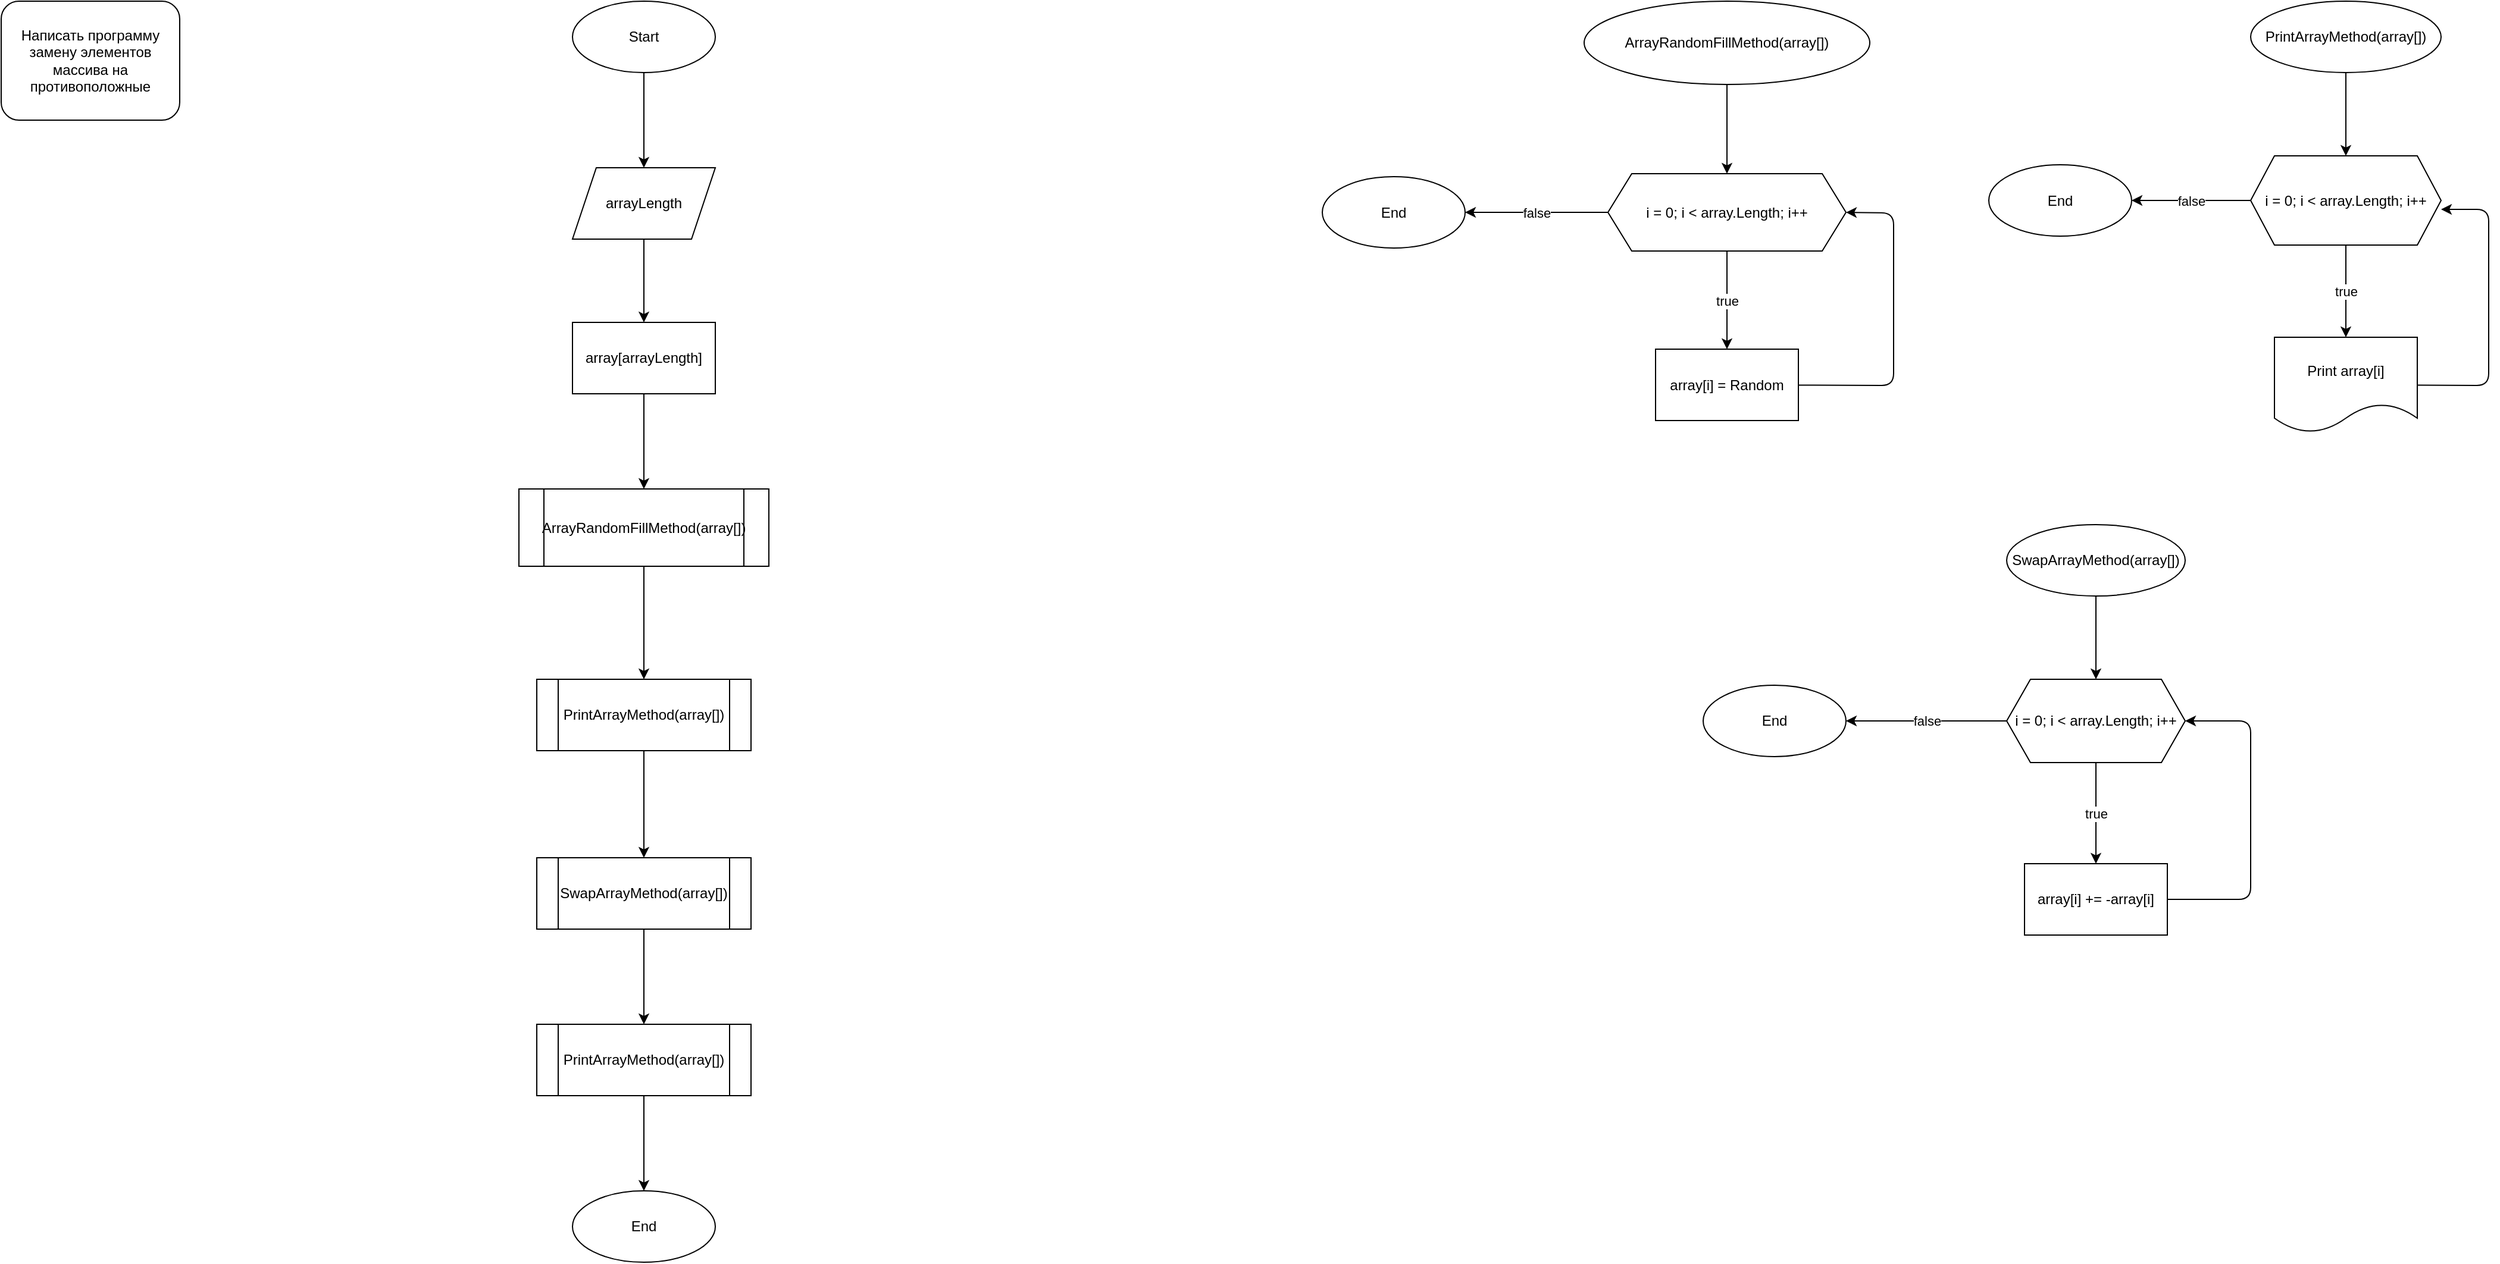 <mxfile>
    <diagram id="O6O4symjOtg9RfyjZkkO" name="Page-1">
        <mxGraphModel dx="1265" dy="832" grid="1" gridSize="10" guides="1" tooltips="1" connect="1" arrows="1" fold="1" page="1" pageScale="1" pageWidth="1100" pageHeight="850" math="0" shadow="0">
            <root>
                <mxCell id="0"/>
                <mxCell id="1" parent="0"/>
                <mxCell id="3" value="Написать программу замену элементов массива на противоположные" style="rounded=1;whiteSpace=wrap;html=1;" vertex="1" parent="1">
                    <mxGeometry x="10" y="10" width="150" height="100" as="geometry"/>
                </mxCell>
                <mxCell id="8" value="" style="edgeStyle=none;html=1;" edge="1" parent="1" source="4" target="7">
                    <mxGeometry relative="1" as="geometry"/>
                </mxCell>
                <mxCell id="4" value="Start" style="ellipse;whiteSpace=wrap;html=1;" vertex="1" parent="1">
                    <mxGeometry x="490" y="10" width="120" height="60" as="geometry"/>
                </mxCell>
                <mxCell id="32" value="" style="edgeStyle=none;html=1;" edge="1" parent="1" source="5" target="31">
                    <mxGeometry relative="1" as="geometry"/>
                </mxCell>
                <mxCell id="5" value="array[arrayLength]" style="whiteSpace=wrap;html=1;" vertex="1" parent="1">
                    <mxGeometry x="490" y="280" width="120" height="60" as="geometry"/>
                </mxCell>
                <mxCell id="9" value="" style="edgeStyle=none;html=1;" edge="1" parent="1" source="7" target="5">
                    <mxGeometry relative="1" as="geometry"/>
                </mxCell>
                <mxCell id="7" value="arrayLength" style="shape=parallelogram;perimeter=parallelogramPerimeter;whiteSpace=wrap;html=1;fixedSize=1;" vertex="1" parent="1">
                    <mxGeometry x="490" y="150" width="120" height="60" as="geometry"/>
                </mxCell>
                <mxCell id="13" value="true" style="edgeStyle=none;html=1;" edge="1" parent="1" source="10" target="12">
                    <mxGeometry relative="1" as="geometry"/>
                </mxCell>
                <mxCell id="20" value="false" style="edgeStyle=none;html=1;entryX=1;entryY=0.5;entryDx=0;entryDy=0;" edge="1" parent="1" source="10" target="29">
                    <mxGeometry relative="1" as="geometry">
                        <mxPoint x="1560" y="615" as="targetPoint"/>
                    </mxGeometry>
                </mxCell>
                <mxCell id="10" value="i = 0; i &amp;lt; array.Length; i++" style="shape=hexagon;perimeter=hexagonPerimeter2;whiteSpace=wrap;html=1;fixedSize=1;" vertex="1" parent="1">
                    <mxGeometry x="1695" y="580" width="150" height="70" as="geometry"/>
                </mxCell>
                <mxCell id="15" style="edgeStyle=none;html=1;entryX=1;entryY=0.5;entryDx=0;entryDy=0;" edge="1" parent="1" source="12" target="10">
                    <mxGeometry relative="1" as="geometry">
                        <Array as="points">
                            <mxPoint x="1900" y="765"/>
                            <mxPoint x="1900" y="615"/>
                        </Array>
                    </mxGeometry>
                </mxCell>
                <mxCell id="12" value="array[i] += -array[i]" style="whiteSpace=wrap;html=1;" vertex="1" parent="1">
                    <mxGeometry x="1710" y="735" width="120" height="60" as="geometry"/>
                </mxCell>
                <mxCell id="23" value="" style="edgeStyle=none;html=1;" edge="1" parent="1" source="21" target="22">
                    <mxGeometry relative="1" as="geometry"/>
                </mxCell>
                <mxCell id="21" value="PrintArrayMethod(array[])" style="ellipse;whiteSpace=wrap;html=1;" vertex="1" parent="1">
                    <mxGeometry x="1900" y="10" width="160" height="60" as="geometry"/>
                </mxCell>
                <mxCell id="25" value="true" style="edgeStyle=none;html=1;" edge="1" parent="1" source="22" target="24">
                    <mxGeometry relative="1" as="geometry"/>
                </mxCell>
                <mxCell id="28" value="false" style="edgeStyle=none;html=1;" edge="1" parent="1" source="22" target="27">
                    <mxGeometry relative="1" as="geometry"/>
                </mxCell>
                <mxCell id="22" value="i = 0; i &amp;lt; array.Length; i++" style="shape=hexagon;perimeter=hexagonPerimeter2;whiteSpace=wrap;html=1;fixedSize=1;" vertex="1" parent="1">
                    <mxGeometry x="1900" y="140" width="160" height="75" as="geometry"/>
                </mxCell>
                <mxCell id="26" style="edgeStyle=none;html=1;entryX=1;entryY=0.6;entryDx=0;entryDy=0;entryPerimeter=0;" edge="1" parent="1" source="24" target="22">
                    <mxGeometry relative="1" as="geometry">
                        <Array as="points">
                            <mxPoint x="2100" y="333"/>
                            <mxPoint x="2100" y="185"/>
                        </Array>
                    </mxGeometry>
                </mxCell>
                <mxCell id="24" value="Print array[i]" style="shape=document;whiteSpace=wrap;html=1;boundedLbl=1;" vertex="1" parent="1">
                    <mxGeometry x="1920" y="292.5" width="120" height="80" as="geometry"/>
                </mxCell>
                <mxCell id="27" value="End" style="ellipse;whiteSpace=wrap;html=1;" vertex="1" parent="1">
                    <mxGeometry x="1680" y="147.5" width="120" height="60" as="geometry"/>
                </mxCell>
                <mxCell id="29" value="End" style="ellipse;whiteSpace=wrap;html=1;" vertex="1" parent="1">
                    <mxGeometry x="1440" y="585" width="120" height="60" as="geometry"/>
                </mxCell>
                <mxCell id="52" value="" style="edgeStyle=none;html=1;" edge="1" parent="1" source="31" target="51">
                    <mxGeometry relative="1" as="geometry"/>
                </mxCell>
                <mxCell id="31" value="ArrayRandomFillMethod(array[])" style="shape=process;whiteSpace=wrap;html=1;backgroundOutline=1;" vertex="1" parent="1">
                    <mxGeometry x="445" y="420" width="210" height="65" as="geometry"/>
                </mxCell>
                <mxCell id="37" value="" style="edgeStyle=none;html=1;" edge="1" parent="1" source="33" target="36">
                    <mxGeometry relative="1" as="geometry"/>
                </mxCell>
                <mxCell id="33" value="ArrayRandomFillMethod(array[])" style="ellipse;whiteSpace=wrap;html=1;" vertex="1" parent="1">
                    <mxGeometry x="1340" y="10" width="240" height="70" as="geometry"/>
                </mxCell>
                <mxCell id="39" value="true" style="edgeStyle=none;html=1;" edge="1" parent="1" source="36" target="38">
                    <mxGeometry relative="1" as="geometry"/>
                </mxCell>
                <mxCell id="42" value="false" style="edgeStyle=none;html=1;" edge="1" parent="1" source="36" target="41">
                    <mxGeometry relative="1" as="geometry"/>
                </mxCell>
                <mxCell id="36" value="i = 0; i &amp;lt; array.Length; i++" style="shape=hexagon;perimeter=hexagonPerimeter2;whiteSpace=wrap;html=1;fixedSize=1;" vertex="1" parent="1">
                    <mxGeometry x="1360" y="155" width="200" height="65" as="geometry"/>
                </mxCell>
                <mxCell id="40" style="edgeStyle=none;html=1;entryX=1;entryY=0.5;entryDx=0;entryDy=0;" edge="1" parent="1" source="38" target="36">
                    <mxGeometry relative="1" as="geometry">
                        <Array as="points">
                            <mxPoint x="1600" y="333"/>
                            <mxPoint x="1600" y="188"/>
                        </Array>
                    </mxGeometry>
                </mxCell>
                <mxCell id="38" value="array[i] = Random" style="whiteSpace=wrap;html=1;" vertex="1" parent="1">
                    <mxGeometry x="1400" y="302.5" width="120" height="60" as="geometry"/>
                </mxCell>
                <mxCell id="41" value="End" style="ellipse;whiteSpace=wrap;html=1;" vertex="1" parent="1">
                    <mxGeometry x="1120" y="157.5" width="120" height="60" as="geometry"/>
                </mxCell>
                <mxCell id="44" value="" style="edgeStyle=none;html=1;" edge="1" parent="1" source="43" target="10">
                    <mxGeometry relative="1" as="geometry"/>
                </mxCell>
                <mxCell id="43" value="SwapArrayMethod(array[])" style="ellipse;whiteSpace=wrap;html=1;" vertex="1" parent="1">
                    <mxGeometry x="1695" y="450" width="150" height="60" as="geometry"/>
                </mxCell>
                <mxCell id="48" value="" style="edgeStyle=none;html=1;" edge="1" parent="1" source="45" target="47">
                    <mxGeometry relative="1" as="geometry"/>
                </mxCell>
                <mxCell id="45" value="SwapArrayMethod(array[])" style="shape=process;whiteSpace=wrap;html=1;backgroundOutline=1;" vertex="1" parent="1">
                    <mxGeometry x="460" y="730" width="180" height="60" as="geometry"/>
                </mxCell>
                <mxCell id="50" value="" style="edgeStyle=none;html=1;" edge="1" parent="1" source="47" target="49">
                    <mxGeometry relative="1" as="geometry"/>
                </mxCell>
                <mxCell id="47" value="PrintArrayMethod(array[])" style="shape=process;whiteSpace=wrap;html=1;backgroundOutline=1;" vertex="1" parent="1">
                    <mxGeometry x="460" y="870" width="180" height="60" as="geometry"/>
                </mxCell>
                <mxCell id="49" value="End" style="ellipse;whiteSpace=wrap;html=1;" vertex="1" parent="1">
                    <mxGeometry x="490" y="1010" width="120" height="60" as="geometry"/>
                </mxCell>
                <mxCell id="53" value="" style="edgeStyle=none;html=1;" edge="1" parent="1" source="51" target="45">
                    <mxGeometry relative="1" as="geometry"/>
                </mxCell>
                <mxCell id="51" value="PrintArrayMethod(array[])" style="shape=process;whiteSpace=wrap;html=1;backgroundOutline=1;" vertex="1" parent="1">
                    <mxGeometry x="460" y="580" width="180" height="60" as="geometry"/>
                </mxCell>
            </root>
        </mxGraphModel>
    </diagram>
</mxfile>